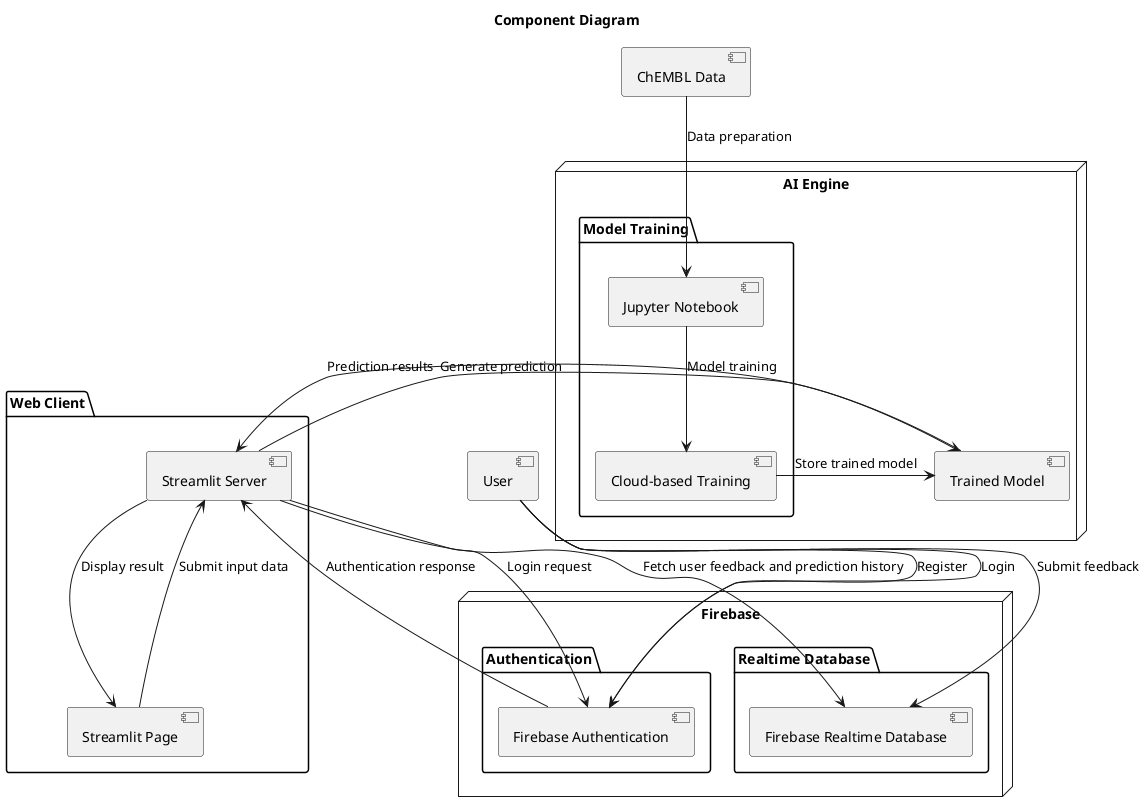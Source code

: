 @startuml component_diagram

title Component Diagram

package "Web Client" {
  [Streamlit Page] as html
  [Streamlit Server] as streamlit
}

node "Firebase" {
  package "Authentication" {
    [Firebase Authentication] as auth
  }
  package "Realtime Database" {
    [Firebase Realtime Database] as db
  }
}

node "AI Engine" {
  package "Model Training" {
    [Jupyter Notebook] as jupyter
    [Cloud-based Training] as cloud_training
  }
  [Trained Model] as model
}

[User] as user
[ChEMBL Data] as data

html -down-> streamlit : Submit input data
streamlit --> auth : Login request
auth --> streamlit : Authentication response
streamlit --> db : Fetch user feedback and prediction history
streamlit --> html : Display result
streamlit -> model : Generate prediction
data --> jupyter : Data preparation
jupyter --> cloud_training : Model training
cloud_training -> model : Store trained model
model --> streamlit : Prediction results
user -> auth : Register
user -> auth : Login
user --> db : Submit feedback

@enduml

